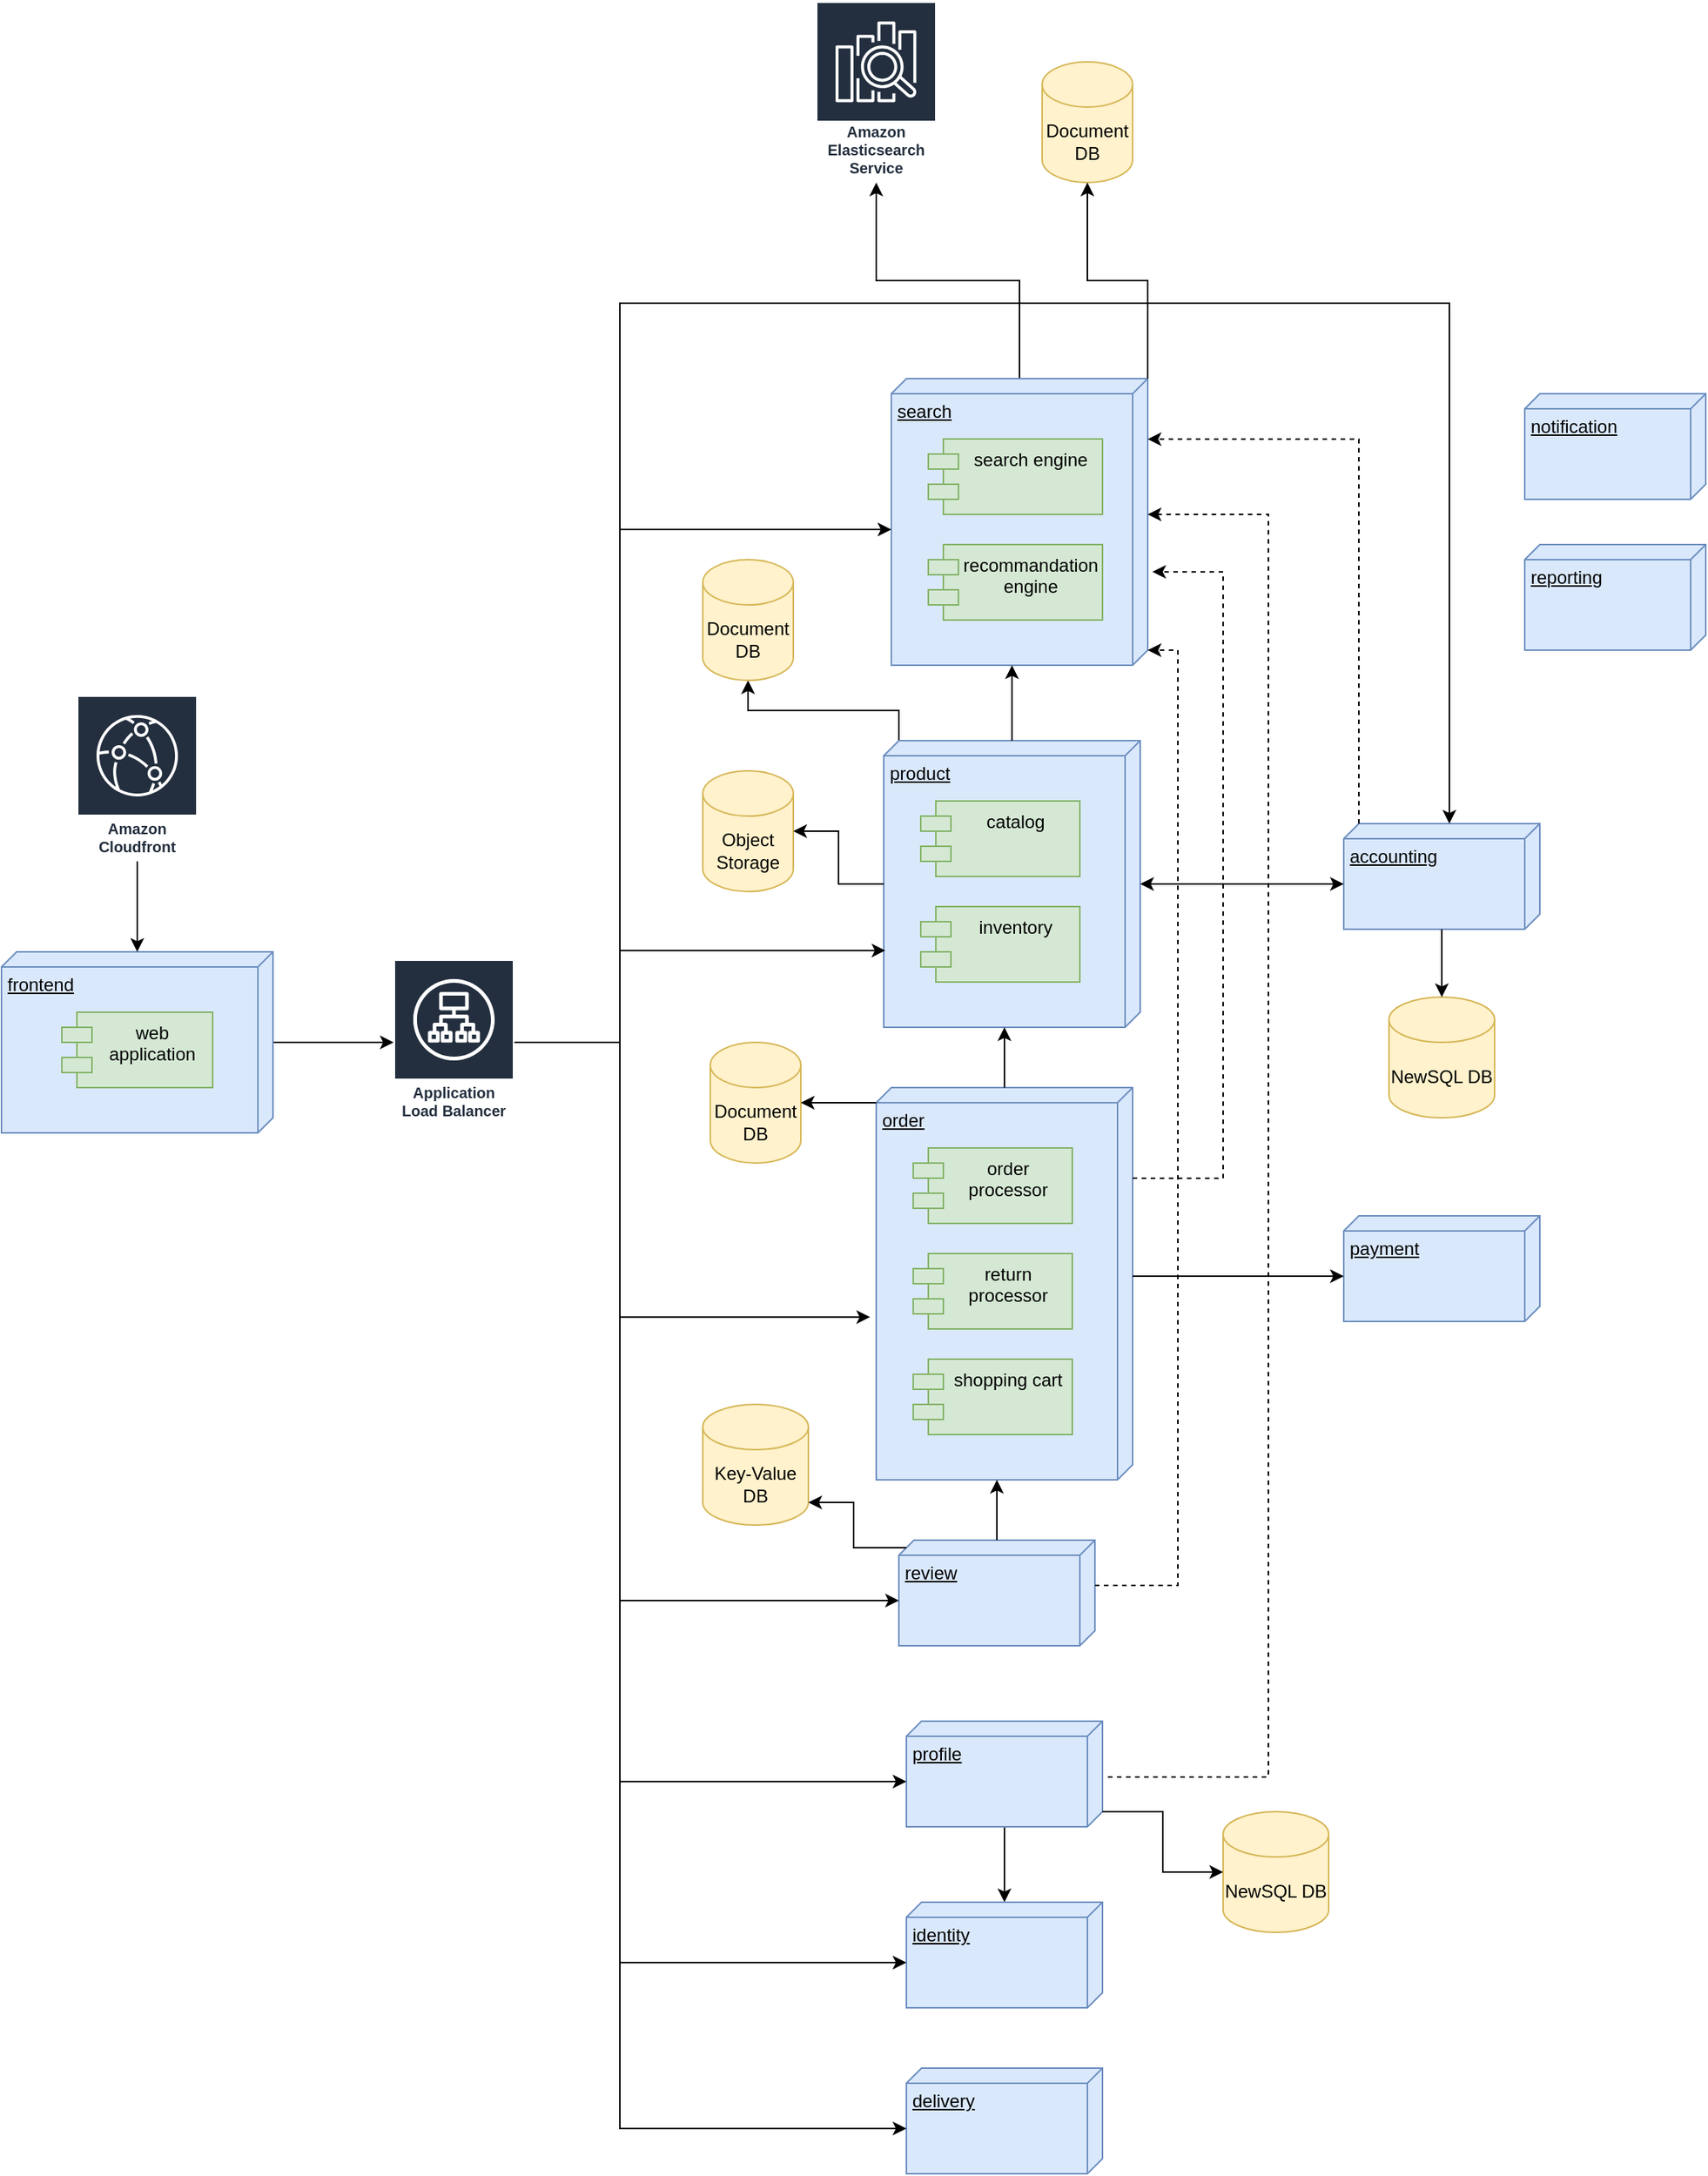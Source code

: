<mxfile version="24.0.7" type="github">
  <diagram name="Page-1" id="W-foaCdrFvxLO5kR-0uf">
    <mxGraphModel dx="2261" dy="1865" grid="1" gridSize="10" guides="1" tooltips="1" connect="1" arrows="1" fold="1" page="1" pageScale="1" pageWidth="827" pageHeight="1169" math="0" shadow="0">
      <root>
        <mxCell id="0" />
        <mxCell id="1" parent="0" />
        <mxCell id="QyNCzcWUwKFA1obP33Jd-11" style="edgeStyle=orthogonalEdgeStyle;rounded=0;orthogonalLoop=1;jettySize=auto;html=1;" parent="1" source="KcVx93U3S1TJVd0ysHXM-2" target="QyNCzcWUwKFA1obP33Jd-2" edge="1">
          <mxGeometry relative="1" as="geometry" />
        </mxCell>
        <mxCell id="KcVx93U3S1TJVd0ysHXM-2" value="frontend" style="verticalAlign=top;align=left;spacingTop=8;spacingLeft=2;spacingRight=12;shape=cube;size=10;direction=south;fontStyle=4;html=1;whiteSpace=wrap;fillColor=#dae8fc;strokeColor=#6c8ebf;container=1;movable=1;resizable=1;rotatable=1;deletable=1;editable=1;locked=0;connectable=1;" parent="1" vertex="1">
          <mxGeometry x="-280" y="270" width="180" height="120" as="geometry" />
        </mxCell>
        <mxCell id="KcVx93U3S1TJVd0ysHXM-3" value="web application" style="shape=module;align=left;spacingLeft=20;align=center;verticalAlign=top;whiteSpace=wrap;html=1;container=0;fillColor=#d5e8d4;strokeColor=#82b366;" parent="KcVx93U3S1TJVd0ysHXM-2" vertex="1">
          <mxGeometry x="40" y="40" width="100" height="50" as="geometry" />
        </mxCell>
        <mxCell id="KcVx93U3S1TJVd0ysHXM-4" value="order" style="verticalAlign=top;align=left;spacingTop=8;spacingLeft=2;spacingRight=12;shape=cube;size=10;direction=south;fontStyle=4;html=1;whiteSpace=wrap;fillColor=#dae8fc;strokeColor=#6c8ebf;container=1;movable=1;resizable=1;rotatable=1;deletable=1;editable=1;locked=0;connectable=1;" parent="1" vertex="1">
          <mxGeometry x="300" y="360" width="170" height="260" as="geometry" />
        </mxCell>
        <mxCell id="KcVx93U3S1TJVd0ysHXM-6" value="order processor" style="shape=module;align=left;spacingLeft=20;align=center;verticalAlign=top;whiteSpace=wrap;html=1;container=0;fillColor=#d5e8d4;strokeColor=#82b366;movable=0;resizable=0;rotatable=0;deletable=0;editable=0;locked=1;connectable=0;" parent="KcVx93U3S1TJVd0ysHXM-4" vertex="1">
          <mxGeometry x="24.52" y="40" width="105.48" height="50" as="geometry" />
        </mxCell>
        <mxCell id="KcVx93U3S1TJVd0ysHXM-7" value="return processor" style="shape=module;align=left;spacingLeft=20;align=center;verticalAlign=top;whiteSpace=wrap;html=1;container=0;fillColor=#d5e8d4;strokeColor=#82b366;movable=0;resizable=0;rotatable=0;deletable=0;editable=0;locked=1;connectable=0;" parent="KcVx93U3S1TJVd0ysHXM-4" vertex="1">
          <mxGeometry x="24.52" y="110" width="105.48" height="50" as="geometry" />
        </mxCell>
        <mxCell id="KcVx93U3S1TJVd0ysHXM-16" value="shopping cart" style="shape=module;align=left;spacingLeft=20;align=center;verticalAlign=top;whiteSpace=wrap;html=1;container=0;fillColor=#d5e8d4;strokeColor=#82b366;movable=1;resizable=1;rotatable=1;deletable=1;editable=1;locked=0;connectable=1;" parent="KcVx93U3S1TJVd0ysHXM-4" vertex="1">
          <mxGeometry x="24.52" y="180" width="105.48" height="50" as="geometry" />
        </mxCell>
        <mxCell id="KcVx93U3S1TJVd0ysHXM-8" value="accounting" style="verticalAlign=top;align=left;spacingTop=8;spacingLeft=2;spacingRight=12;shape=cube;size=10;direction=south;fontStyle=4;html=1;whiteSpace=wrap;fillColor=#dae8fc;strokeColor=#6c8ebf;container=1;movable=1;resizable=1;rotatable=1;deletable=1;editable=1;locked=0;connectable=1;" parent="1" vertex="1">
          <mxGeometry x="610" y="185" width="130" height="70" as="geometry" />
        </mxCell>
        <mxCell id="KcVx93U3S1TJVd0ysHXM-10" value="payment" style="verticalAlign=top;align=left;spacingTop=8;spacingLeft=2;spacingRight=12;shape=cube;size=10;direction=south;fontStyle=4;html=1;whiteSpace=wrap;fillColor=#dae8fc;strokeColor=#6c8ebf;container=1;movable=1;resizable=1;rotatable=1;deletable=1;editable=1;locked=0;connectable=1;" parent="1" vertex="1">
          <mxGeometry x="610" y="445" width="130" height="70" as="geometry" />
        </mxCell>
        <mxCell id="KcVx93U3S1TJVd0ysHXM-11" value="notification" style="verticalAlign=top;align=left;spacingTop=8;spacingLeft=2;spacingRight=12;shape=cube;size=10;direction=south;fontStyle=4;html=1;whiteSpace=wrap;fillColor=#dae8fc;strokeColor=#6c8ebf;container=1;movable=1;resizable=1;rotatable=1;deletable=1;editable=1;locked=0;connectable=1;" parent="1" vertex="1">
          <mxGeometry x="730" y="-100" width="120" height="70" as="geometry" />
        </mxCell>
        <mxCell id="KcVx93U3S1TJVd0ysHXM-12" value="reporting" style="verticalAlign=top;align=left;spacingTop=8;spacingLeft=2;spacingRight=12;shape=cube;size=10;direction=south;fontStyle=4;html=1;whiteSpace=wrap;fillColor=#dae8fc;strokeColor=#6c8ebf;container=1;movable=1;resizable=1;rotatable=1;deletable=1;editable=1;locked=0;connectable=1;" parent="1" vertex="1">
          <mxGeometry x="730" width="120" height="70" as="geometry" />
        </mxCell>
        <mxCell id="g2Kr9amtkvdNoiQ2l_7--7" style="edgeStyle=orthogonalEdgeStyle;rounded=0;orthogonalLoop=1;jettySize=auto;html=1;exitX=0;exitY=0;exitDx=0;exitDy=160;exitPerimeter=0;" edge="1" parent="1" source="KcVx93U3S1TJVd0ysHXM-13" target="g2Kr9amtkvdNoiQ2l_7--5">
          <mxGeometry relative="1" as="geometry" />
        </mxCell>
        <mxCell id="KcVx93U3S1TJVd0ysHXM-13" value="product" style="verticalAlign=top;align=left;spacingTop=8;spacingLeft=2;spacingRight=12;shape=cube;size=10;direction=south;fontStyle=4;html=1;whiteSpace=wrap;fillColor=#dae8fc;strokeColor=#6c8ebf;container=1;movable=1;resizable=1;rotatable=1;deletable=1;editable=1;locked=0;connectable=1;" parent="1" vertex="1">
          <mxGeometry x="305" y="130" width="170" height="190" as="geometry" />
        </mxCell>
        <mxCell id="KcVx93U3S1TJVd0ysHXM-14" value="catalog" style="shape=module;align=left;spacingLeft=20;align=center;verticalAlign=top;whiteSpace=wrap;html=1;container=0;fillColor=#d5e8d4;strokeColor=#82b366;movable=0;resizable=0;rotatable=0;deletable=0;editable=0;locked=1;connectable=0;" parent="KcVx93U3S1TJVd0ysHXM-13" vertex="1">
          <mxGeometry x="24.52" y="40" width="105.48" height="50" as="geometry" />
        </mxCell>
        <mxCell id="KcVx93U3S1TJVd0ysHXM-15" value="inventory" style="shape=module;align=left;spacingLeft=20;align=center;verticalAlign=top;whiteSpace=wrap;html=1;container=0;fillColor=#d5e8d4;strokeColor=#82b366;movable=0;resizable=0;rotatable=0;deletable=0;editable=0;locked=1;connectable=0;" parent="KcVx93U3S1TJVd0ysHXM-13" vertex="1">
          <mxGeometry x="24.52" y="110" width="105.48" height="50" as="geometry" />
        </mxCell>
        <mxCell id="KcVx93U3S1TJVd0ysHXM-28" style="edgeStyle=orthogonalEdgeStyle;rounded=0;orthogonalLoop=1;jettySize=auto;html=1;" parent="1" source="KcVx93U3S1TJVd0ysHXM-17" target="KcVx93U3S1TJVd0ysHXM-18" edge="1">
          <mxGeometry relative="1" as="geometry" />
        </mxCell>
        <mxCell id="KcVx93U3S1TJVd0ysHXM-17" value="profile" style="verticalAlign=top;align=left;spacingTop=8;spacingLeft=2;spacingRight=12;shape=cube;size=10;direction=south;fontStyle=4;html=1;whiteSpace=wrap;fillColor=#dae8fc;strokeColor=#6c8ebf;container=1;movable=1;resizable=1;rotatable=1;deletable=1;editable=1;locked=0;connectable=1;" parent="1" vertex="1">
          <mxGeometry x="320" y="780" width="130" height="70" as="geometry" />
        </mxCell>
        <mxCell id="KcVx93U3S1TJVd0ysHXM-18" value="identity" style="verticalAlign=top;align=left;spacingTop=8;spacingLeft=2;spacingRight=12;shape=cube;size=10;direction=south;fontStyle=4;html=1;whiteSpace=wrap;fillColor=#dae8fc;strokeColor=#6c8ebf;container=1;movable=1;resizable=1;rotatable=1;deletable=1;editable=1;locked=0;connectable=1;" parent="1" vertex="1">
          <mxGeometry x="320" y="900" width="130" height="70" as="geometry" />
        </mxCell>
        <mxCell id="KcVx93U3S1TJVd0ysHXM-19" value="review" style="verticalAlign=top;align=left;spacingTop=8;spacingLeft=2;spacingRight=12;shape=cube;size=10;direction=south;fontStyle=4;html=1;whiteSpace=wrap;fillColor=#dae8fc;strokeColor=#6c8ebf;container=1;movable=1;resizable=1;rotatable=1;deletable=1;editable=1;locked=0;connectable=1;" parent="1" vertex="1">
          <mxGeometry x="315" y="660" width="130" height="70" as="geometry" />
        </mxCell>
        <mxCell id="g2Kr9amtkvdNoiQ2l_7--19" style="edgeStyle=orthogonalEdgeStyle;rounded=0;orthogonalLoop=1;jettySize=auto;html=1;" edge="1" parent="1" source="KcVx93U3S1TJVd0ysHXM-20" target="g2Kr9amtkvdNoiQ2l_7--15">
          <mxGeometry relative="1" as="geometry" />
        </mxCell>
        <mxCell id="KcVx93U3S1TJVd0ysHXM-20" value="search" style="verticalAlign=top;align=left;spacingTop=8;spacingLeft=2;spacingRight=12;shape=cube;size=10;direction=south;fontStyle=4;html=1;whiteSpace=wrap;fillColor=#dae8fc;strokeColor=#6c8ebf;container=1;movable=1;resizable=1;rotatable=1;deletable=1;editable=1;locked=0;connectable=1;" parent="1" vertex="1">
          <mxGeometry x="310" y="-110" width="170" height="190" as="geometry" />
        </mxCell>
        <mxCell id="KcVx93U3S1TJVd0ysHXM-21" value="search engine" style="shape=module;align=left;spacingLeft=20;align=center;verticalAlign=top;whiteSpace=wrap;html=1;container=0;fillColor=#d5e8d4;strokeColor=#82b366;movable=0;resizable=0;rotatable=0;deletable=0;editable=0;locked=1;connectable=0;" parent="KcVx93U3S1TJVd0ysHXM-20" vertex="1">
          <mxGeometry x="24.52" y="40" width="115.48" height="50" as="geometry" />
        </mxCell>
        <mxCell id="KcVx93U3S1TJVd0ysHXM-22" value="recommandation engine" style="shape=module;align=left;spacingLeft=20;align=center;verticalAlign=top;whiteSpace=wrap;html=1;container=0;fillColor=#d5e8d4;strokeColor=#82b366;movable=1;resizable=1;rotatable=1;deletable=1;editable=1;locked=0;connectable=1;" parent="KcVx93U3S1TJVd0ysHXM-20" vertex="1">
          <mxGeometry x="24.52" y="110" width="115.48" height="50" as="geometry" />
        </mxCell>
        <mxCell id="KcVx93U3S1TJVd0ysHXM-23" value="delivery" style="verticalAlign=top;align=left;spacingTop=8;spacingLeft=2;spacingRight=12;shape=cube;size=10;direction=south;fontStyle=4;html=1;whiteSpace=wrap;fillColor=#dae8fc;strokeColor=#6c8ebf;container=1;movable=1;resizable=1;rotatable=1;deletable=1;editable=1;locked=0;connectable=1;" parent="1" vertex="1">
          <mxGeometry x="320" y="1010" width="130" height="70" as="geometry" />
        </mxCell>
        <mxCell id="KcVx93U3S1TJVd0ysHXM-24" style="edgeStyle=orthogonalEdgeStyle;rounded=0;orthogonalLoop=1;jettySize=auto;html=1;exitX=0;exitY=0;exitDx=125;exitDy=0;exitPerimeter=0;entryX=0;entryY=0;entryDx=40;entryDy=130;entryPerimeter=0;" parent="1" source="KcVx93U3S1TJVd0ysHXM-4" target="KcVx93U3S1TJVd0ysHXM-10" edge="1">
          <mxGeometry relative="1" as="geometry" />
        </mxCell>
        <mxCell id="KcVx93U3S1TJVd0ysHXM-25" style="edgeStyle=orthogonalEdgeStyle;rounded=0;orthogonalLoop=1;jettySize=auto;html=1;entryX=0;entryY=0;entryDx=40;entryDy=130;entryPerimeter=0;startArrow=classic;startFill=1;" parent="1" source="KcVx93U3S1TJVd0ysHXM-13" target="KcVx93U3S1TJVd0ysHXM-8" edge="1">
          <mxGeometry relative="1" as="geometry" />
        </mxCell>
        <mxCell id="KcVx93U3S1TJVd0ysHXM-27" style="edgeStyle=orthogonalEdgeStyle;rounded=0;orthogonalLoop=1;jettySize=auto;html=1;exitX=0;exitY=0;exitDx=90;exitDy=0;exitPerimeter=0;entryX=0.529;entryY=-0.008;entryDx=0;entryDy=0;entryPerimeter=0;dashed=1;startArrow=classic;startFill=1;endArrow=none;endFill=0;" parent="1" source="KcVx93U3S1TJVd0ysHXM-20" target="KcVx93U3S1TJVd0ysHXM-17" edge="1">
          <mxGeometry relative="1" as="geometry">
            <Array as="points">
              <mxPoint x="560" y="-20" />
              <mxPoint x="560" y="817" />
            </Array>
          </mxGeometry>
        </mxCell>
        <mxCell id="KcVx93U3S1TJVd0ysHXM-34" style="edgeStyle=orthogonalEdgeStyle;rounded=0;orthogonalLoop=1;jettySize=auto;html=1;entryX=0;entryY=0;entryDx=40;entryDy=130;entryPerimeter=0;" parent="1" source="QyNCzcWUwKFA1obP33Jd-2" target="KcVx93U3S1TJVd0ysHXM-23" edge="1">
          <mxGeometry relative="1" as="geometry">
            <Array as="points">
              <mxPoint x="130" y="1050" />
            </Array>
          </mxGeometry>
        </mxCell>
        <mxCell id="KcVx93U3S1TJVd0ysHXM-36" style="edgeStyle=orthogonalEdgeStyle;rounded=0;orthogonalLoop=1;jettySize=auto;html=1;entryX=0;entryY=0;entryDx=190;entryDy=90;entryPerimeter=0;" parent="1" source="KcVx93U3S1TJVd0ysHXM-13" target="KcVx93U3S1TJVd0ysHXM-20" edge="1">
          <mxGeometry relative="1" as="geometry" />
        </mxCell>
        <mxCell id="KcVx93U3S1TJVd0ysHXM-37" style="edgeStyle=orthogonalEdgeStyle;rounded=0;orthogonalLoop=1;jettySize=auto;html=1;entryX=0;entryY=0;entryDx=0;entryDy=60;entryPerimeter=0;" parent="1" source="QyNCzcWUwKFA1obP33Jd-2" target="KcVx93U3S1TJVd0ysHXM-8" edge="1">
          <mxGeometry relative="1" as="geometry">
            <Array as="points">
              <mxPoint x="130" y="330" />
              <mxPoint x="130" y="-160" />
              <mxPoint x="680" y="-160" />
            </Array>
          </mxGeometry>
        </mxCell>
        <mxCell id="KcVx93U3S1TJVd0ysHXM-39" style="edgeStyle=orthogonalEdgeStyle;rounded=0;orthogonalLoop=1;jettySize=auto;html=1;exitX=0;exitY=0;exitDx=0;exitDy=120;exitPerimeter=0;entryX=0.211;entryY=0;entryDx=0;entryDy=0;entryPerimeter=0;dashed=1;" parent="1" source="KcVx93U3S1TJVd0ysHXM-8" target="KcVx93U3S1TJVd0ysHXM-20" edge="1">
          <mxGeometry relative="1" as="geometry" />
        </mxCell>
        <mxCell id="KcVx93U3S1TJVd0ysHXM-40" style="edgeStyle=orthogonalEdgeStyle;rounded=0;orthogonalLoop=1;jettySize=auto;html=1;exitX=0;exitY=0;exitDx=30;exitDy=0;exitPerimeter=0;entryX=0;entryY=0;entryDx=180;entryDy=0;entryPerimeter=0;dashed=1;" parent="1" source="KcVx93U3S1TJVd0ysHXM-19" target="KcVx93U3S1TJVd0ysHXM-20" edge="1">
          <mxGeometry relative="1" as="geometry" />
        </mxCell>
        <mxCell id="KcVx93U3S1TJVd0ysHXM-41" style="edgeStyle=orthogonalEdgeStyle;rounded=0;orthogonalLoop=1;jettySize=auto;html=1;entryX=0;entryY=0;entryDx=260;entryDy=90;entryPerimeter=0;" parent="1" source="KcVx93U3S1TJVd0ysHXM-19" target="KcVx93U3S1TJVd0ysHXM-4" edge="1">
          <mxGeometry relative="1" as="geometry" />
        </mxCell>
        <mxCell id="KcVx93U3S1TJVd0ysHXM-42" style="edgeStyle=orthogonalEdgeStyle;rounded=0;orthogonalLoop=1;jettySize=auto;html=1;entryX=0;entryY=0;entryDx=190;entryDy=90;entryPerimeter=0;" parent="1" source="KcVx93U3S1TJVd0ysHXM-4" target="KcVx93U3S1TJVd0ysHXM-13" edge="1">
          <mxGeometry relative="1" as="geometry" />
        </mxCell>
        <mxCell id="QyNCzcWUwKFA1obP33Jd-1" style="edgeStyle=orthogonalEdgeStyle;rounded=0;orthogonalLoop=1;jettySize=auto;html=1;exitX=0.231;exitY=0;exitDx=0;exitDy=0;exitPerimeter=0;entryX=0.674;entryY=-0.018;entryDx=0;entryDy=0;entryPerimeter=0;dashed=1;" parent="1" source="KcVx93U3S1TJVd0ysHXM-4" target="KcVx93U3S1TJVd0ysHXM-20" edge="1">
          <mxGeometry relative="1" as="geometry">
            <Array as="points">
              <mxPoint x="530" y="420" />
              <mxPoint x="530" y="18" />
            </Array>
          </mxGeometry>
        </mxCell>
        <mxCell id="QyNCzcWUwKFA1obP33Jd-2" value="Application Load Balancer" style="sketch=0;outlineConnect=0;fontColor=#232F3E;gradientColor=none;strokeColor=#ffffff;fillColor=#232F3E;dashed=0;verticalLabelPosition=middle;verticalAlign=bottom;align=center;html=1;whiteSpace=wrap;fontSize=10;fontStyle=1;spacing=3;shape=mxgraph.aws4.productIcon;prIcon=mxgraph.aws4.application_load_balancer;" parent="1" vertex="1">
          <mxGeometry x="-20" y="275" width="80" height="110" as="geometry" />
        </mxCell>
        <mxCell id="QyNCzcWUwKFA1obP33Jd-5" style="edgeStyle=orthogonalEdgeStyle;rounded=0;orthogonalLoop=1;jettySize=auto;html=1;entryX=0;entryY=0;entryDx=100;entryDy=170;entryPerimeter=0;" parent="1" source="QyNCzcWUwKFA1obP33Jd-2" target="KcVx93U3S1TJVd0ysHXM-20" edge="1">
          <mxGeometry relative="1" as="geometry">
            <Array as="points">
              <mxPoint x="130" y="330" />
              <mxPoint x="130" y="-10" />
            </Array>
          </mxGeometry>
        </mxCell>
        <mxCell id="QyNCzcWUwKFA1obP33Jd-6" style="edgeStyle=orthogonalEdgeStyle;rounded=0;orthogonalLoop=1;jettySize=auto;html=1;entryX=0;entryY=0;entryDx=40;entryDy=130;entryPerimeter=0;" parent="1" source="QyNCzcWUwKFA1obP33Jd-2" target="KcVx93U3S1TJVd0ysHXM-18" edge="1">
          <mxGeometry relative="1" as="geometry">
            <Array as="points">
              <mxPoint x="130" y="330" />
              <mxPoint x="130" y="940" />
            </Array>
          </mxGeometry>
        </mxCell>
        <mxCell id="QyNCzcWUwKFA1obP33Jd-7" style="edgeStyle=orthogonalEdgeStyle;rounded=0;orthogonalLoop=1;jettySize=auto;html=1;entryX=0;entryY=0;entryDx=40;entryDy=130;entryPerimeter=0;" parent="1" source="QyNCzcWUwKFA1obP33Jd-2" target="KcVx93U3S1TJVd0ysHXM-17" edge="1">
          <mxGeometry relative="1" as="geometry">
            <Array as="points">
              <mxPoint x="130" y="330" />
              <mxPoint x="130" y="820" />
            </Array>
          </mxGeometry>
        </mxCell>
        <mxCell id="QyNCzcWUwKFA1obP33Jd-8" style="edgeStyle=orthogonalEdgeStyle;rounded=0;orthogonalLoop=1;jettySize=auto;html=1;entryX=0;entryY=0;entryDx=40;entryDy=130;entryPerimeter=0;" parent="1" source="QyNCzcWUwKFA1obP33Jd-2" target="KcVx93U3S1TJVd0ysHXM-19" edge="1">
          <mxGeometry relative="1" as="geometry">
            <Array as="points">
              <mxPoint x="130" y="330" />
              <mxPoint x="130" y="700" />
            </Array>
          </mxGeometry>
        </mxCell>
        <mxCell id="QyNCzcWUwKFA1obP33Jd-9" style="edgeStyle=orthogonalEdgeStyle;rounded=0;orthogonalLoop=1;jettySize=auto;html=1;entryX=0.585;entryY=1.024;entryDx=0;entryDy=0;entryPerimeter=0;" parent="1" source="QyNCzcWUwKFA1obP33Jd-2" target="KcVx93U3S1TJVd0ysHXM-4" edge="1">
          <mxGeometry relative="1" as="geometry">
            <Array as="points">
              <mxPoint x="130" y="330" />
              <mxPoint x="130" y="512" />
            </Array>
          </mxGeometry>
        </mxCell>
        <mxCell id="QyNCzcWUwKFA1obP33Jd-13" style="edgeStyle=orthogonalEdgeStyle;rounded=0;orthogonalLoop=1;jettySize=auto;html=1;" parent="1" source="QyNCzcWUwKFA1obP33Jd-12" target="KcVx93U3S1TJVd0ysHXM-2" edge="1">
          <mxGeometry relative="1" as="geometry" />
        </mxCell>
        <mxCell id="QyNCzcWUwKFA1obP33Jd-12" value="Amazon Cloudfront" style="sketch=0;outlineConnect=0;fontColor=#232F3E;gradientColor=none;strokeColor=#ffffff;fillColor=#232F3E;dashed=0;verticalLabelPosition=middle;verticalAlign=bottom;align=center;html=1;whiteSpace=wrap;fontSize=10;fontStyle=1;spacing=3;shape=mxgraph.aws4.productIcon;prIcon=mxgraph.aws4.cloudfront;" parent="1" vertex="1">
          <mxGeometry x="-230" y="100" width="80" height="110" as="geometry" />
        </mxCell>
        <mxCell id="g2Kr9amtkvdNoiQ2l_7--2" value="NewSQL DB" style="shape=cylinder3;whiteSpace=wrap;html=1;boundedLbl=1;backgroundOutline=1;size=15;fillColor=#fff2cc;strokeColor=#d6b656;" vertex="1" parent="1">
          <mxGeometry x="530" y="840" width="70" height="80" as="geometry" />
        </mxCell>
        <mxCell id="g2Kr9amtkvdNoiQ2l_7--4" style="edgeStyle=orthogonalEdgeStyle;rounded=0;orthogonalLoop=1;jettySize=auto;html=1;exitX=0;exitY=0;exitDx=60;exitDy=0;exitPerimeter=0;entryX=0;entryY=0.5;entryDx=0;entryDy=0;entryPerimeter=0;" edge="1" parent="1" source="KcVx93U3S1TJVd0ysHXM-17" target="g2Kr9amtkvdNoiQ2l_7--2">
          <mxGeometry relative="1" as="geometry" />
        </mxCell>
        <mxCell id="g2Kr9amtkvdNoiQ2l_7--5" value="Document DB" style="shape=cylinder3;whiteSpace=wrap;html=1;boundedLbl=1;backgroundOutline=1;size=15;fillColor=#fff2cc;strokeColor=#d6b656;" vertex="1" parent="1">
          <mxGeometry x="185" y="10" width="60" height="80" as="geometry" />
        </mxCell>
        <mxCell id="g2Kr9amtkvdNoiQ2l_7--8" value="Document DB" style="shape=cylinder3;whiteSpace=wrap;html=1;boundedLbl=1;backgroundOutline=1;size=15;fillColor=#fff2cc;strokeColor=#d6b656;" vertex="1" parent="1">
          <mxGeometry x="190" y="330" width="60" height="80" as="geometry" />
        </mxCell>
        <mxCell id="g2Kr9amtkvdNoiQ2l_7--10" style="edgeStyle=orthogonalEdgeStyle;rounded=0;orthogonalLoop=1;jettySize=auto;html=1;exitX=0;exitY=0;exitDx=10;exitDy=170;exitPerimeter=0;entryX=1;entryY=0.5;entryDx=0;entryDy=0;entryPerimeter=0;" edge="1" parent="1" source="KcVx93U3S1TJVd0ysHXM-4" target="g2Kr9amtkvdNoiQ2l_7--8">
          <mxGeometry relative="1" as="geometry" />
        </mxCell>
        <mxCell id="g2Kr9amtkvdNoiQ2l_7--15" value="Amazon Elasticsearch Service" style="sketch=0;outlineConnect=0;fontColor=#232F3E;gradientColor=none;strokeColor=#ffffff;fillColor=#232F3E;dashed=0;verticalLabelPosition=middle;verticalAlign=bottom;align=center;html=1;whiteSpace=wrap;fontSize=10;fontStyle=1;spacing=3;shape=mxgraph.aws4.productIcon;prIcon=mxgraph.aws4.elasticsearch_service;" vertex="1" parent="1">
          <mxGeometry x="260" y="-360" width="80" height="120" as="geometry" />
        </mxCell>
        <mxCell id="g2Kr9amtkvdNoiQ2l_7--20" value="Key-Value DB" style="shape=cylinder3;whiteSpace=wrap;html=1;boundedLbl=1;backgroundOutline=1;size=15;fillColor=#fff2cc;strokeColor=#d6b656;" vertex="1" parent="1">
          <mxGeometry x="185" y="570" width="70" height="80" as="geometry" />
        </mxCell>
        <mxCell id="g2Kr9amtkvdNoiQ2l_7--21" style="edgeStyle=orthogonalEdgeStyle;rounded=0;orthogonalLoop=1;jettySize=auto;html=1;exitX=0;exitY=0;exitDx=5;exitDy=125;exitPerimeter=0;entryX=1;entryY=1;entryDx=0;entryDy=-15;entryPerimeter=0;" edge="1" parent="1" source="KcVx93U3S1TJVd0ysHXM-19" target="g2Kr9amtkvdNoiQ2l_7--20">
          <mxGeometry relative="1" as="geometry" />
        </mxCell>
        <mxCell id="g2Kr9amtkvdNoiQ2l_7--22" value="NewSQL DB" style="shape=cylinder3;whiteSpace=wrap;html=1;boundedLbl=1;backgroundOutline=1;size=15;fillColor=#fff2cc;strokeColor=#d6b656;" vertex="1" parent="1">
          <mxGeometry x="640" y="300" width="70" height="80" as="geometry" />
        </mxCell>
        <mxCell id="g2Kr9amtkvdNoiQ2l_7--24" style="edgeStyle=orthogonalEdgeStyle;rounded=0;orthogonalLoop=1;jettySize=auto;html=1;entryX=0.5;entryY=0;entryDx=0;entryDy=0;entryPerimeter=0;" edge="1" parent="1" source="KcVx93U3S1TJVd0ysHXM-8" target="g2Kr9amtkvdNoiQ2l_7--22">
          <mxGeometry relative="1" as="geometry" />
        </mxCell>
        <mxCell id="g2Kr9amtkvdNoiQ2l_7--25" value="Document DB" style="shape=cylinder3;whiteSpace=wrap;html=1;boundedLbl=1;backgroundOutline=1;size=15;fillColor=#fff2cc;strokeColor=#d6b656;" vertex="1" parent="1">
          <mxGeometry x="410" y="-320" width="60" height="80" as="geometry" />
        </mxCell>
        <mxCell id="g2Kr9amtkvdNoiQ2l_7--26" style="edgeStyle=orthogonalEdgeStyle;rounded=0;orthogonalLoop=1;jettySize=auto;html=1;exitX=0;exitY=0;exitDx=0;exitDy=0;exitPerimeter=0;entryX=0.5;entryY=1;entryDx=0;entryDy=0;entryPerimeter=0;" edge="1" parent="1" source="KcVx93U3S1TJVd0ysHXM-20" target="g2Kr9amtkvdNoiQ2l_7--25">
          <mxGeometry relative="1" as="geometry" />
        </mxCell>
        <mxCell id="g2Kr9amtkvdNoiQ2l_7--27" value="Object Storage" style="shape=cylinder3;whiteSpace=wrap;html=1;boundedLbl=1;backgroundOutline=1;size=15;fillColor=#fff2cc;strokeColor=#d6b656;" vertex="1" parent="1">
          <mxGeometry x="185" y="150" width="60" height="80" as="geometry" />
        </mxCell>
        <mxCell id="g2Kr9amtkvdNoiQ2l_7--28" style="edgeStyle=orthogonalEdgeStyle;rounded=0;orthogonalLoop=1;jettySize=auto;html=1;entryX=1;entryY=0.5;entryDx=0;entryDy=0;entryPerimeter=0;" edge="1" parent="1" source="KcVx93U3S1TJVd0ysHXM-13" target="g2Kr9amtkvdNoiQ2l_7--27">
          <mxGeometry relative="1" as="geometry" />
        </mxCell>
        <mxCell id="g2Kr9amtkvdNoiQ2l_7--29" style="edgeStyle=orthogonalEdgeStyle;rounded=0;orthogonalLoop=1;jettySize=auto;html=1;entryX=0.732;entryY=0.994;entryDx=0;entryDy=0;entryPerimeter=0;" edge="1" parent="1" source="QyNCzcWUwKFA1obP33Jd-2" target="KcVx93U3S1TJVd0ysHXM-13">
          <mxGeometry relative="1" as="geometry">
            <Array as="points">
              <mxPoint x="130" y="330" />
              <mxPoint x="130" y="269" />
            </Array>
          </mxGeometry>
        </mxCell>
      </root>
    </mxGraphModel>
  </diagram>
</mxfile>
